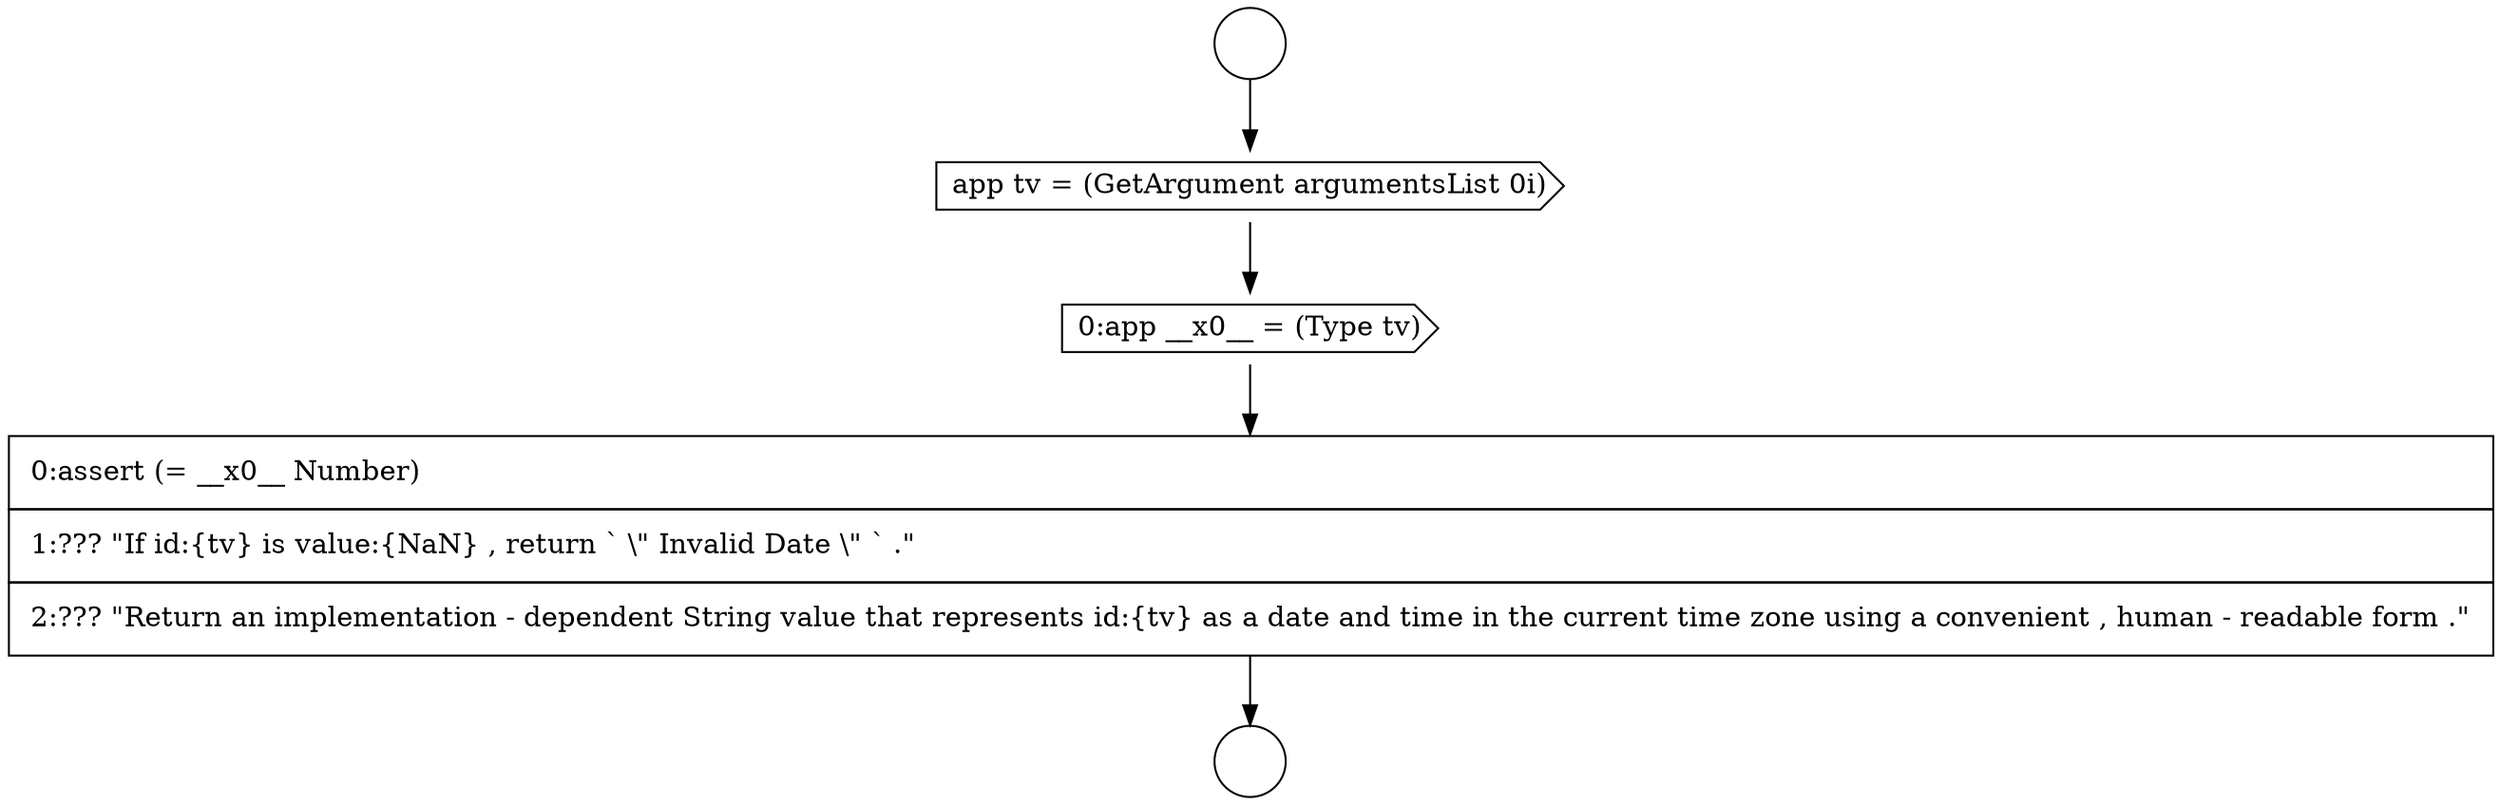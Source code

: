 digraph {
  node11737 [shape=circle label=" " color="black" fillcolor="white" style=filled]
  node11738 [shape=circle label=" " color="black" fillcolor="white" style=filled]
  node11739 [shape=cds, label=<<font color="black">app tv = (GetArgument argumentsList 0i)</font>> color="black" fillcolor="white" style=filled]
  node11741 [shape=none, margin=0, label=<<font color="black">
    <table border="0" cellborder="1" cellspacing="0" cellpadding="10">
      <tr><td align="left">0:assert (= __x0__ Number)</td></tr>
      <tr><td align="left">1:??? &quot;If id:{tv} is value:{NaN} , return ` \&quot; Invalid Date \&quot; ` .&quot;</td></tr>
      <tr><td align="left">2:??? &quot;Return an implementation - dependent String value that represents id:{tv} as a date and time in the current time zone using a convenient , human - readable form .&quot;</td></tr>
    </table>
  </font>> color="black" fillcolor="white" style=filled]
  node11740 [shape=cds, label=<<font color="black">0:app __x0__ = (Type tv)</font>> color="black" fillcolor="white" style=filled]
  node11737 -> node11739 [ color="black"]
  node11739 -> node11740 [ color="black"]
  node11740 -> node11741 [ color="black"]
  node11741 -> node11738 [ color="black"]
}
